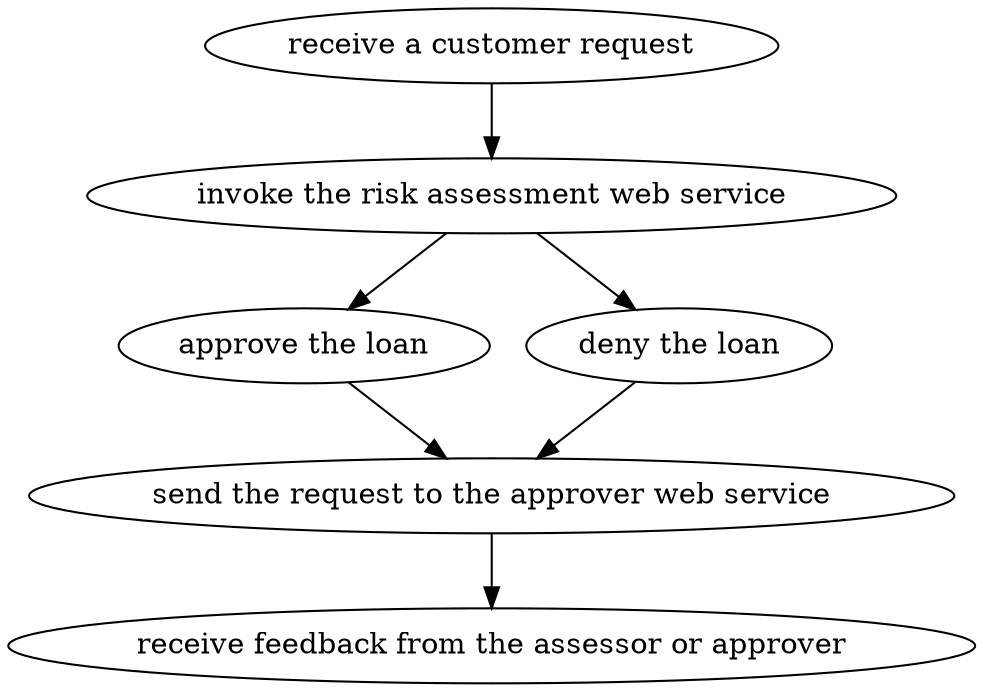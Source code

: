 strict digraph "doc-5.1" {
	graph [name="doc-5.1"];
	"receive a customer request"	[attrs="{'type': 'Activity', 'label': 'receive a customer request'}"];
	"invoke the risk assessment web service"	[attrs="{'type': 'Activity', 'label': 'invoke the risk assessment web service'}"];
	"receive a customer request" -> "invoke the risk assessment web service"	[attrs="{'type': 'flow', 'label': 'flow'}"];
	"approve the loan"	[attrs="{'type': 'Activity', 'label': 'approve the loan'}"];
	"invoke the risk assessment web service" -> "approve the loan"	[attrs="{'type': 'flow', 'label': 'flow'}"];
	"deny the loan"	[attrs="{'type': 'Activity', 'label': 'deny the loan'}"];
	"invoke the risk assessment web service" -> "deny the loan"	[attrs="{'type': 'flow', 'label': 'flow'}"];
	"send the request to the approver web service"	[attrs="{'type': 'Activity', 'label': 'send the request to the approver web service'}"];
	"approve the loan" -> "send the request to the approver web service"	[attrs="{'type': 'flow', 'label': 'flow'}"];
	"deny the loan" -> "send the request to the approver web service"	[attrs="{'type': 'flow', 'label': 'flow'}"];
	"receive feedback from the assessor or approver"	[attrs="{'type': 'Activity', 'label': 'receive feedback from the assessor or approver'}"];
	"send the request to the approver web service" -> "receive feedback from the assessor or approver"	[attrs="{'type': 'flow', 'label': 'flow'}"];
}
